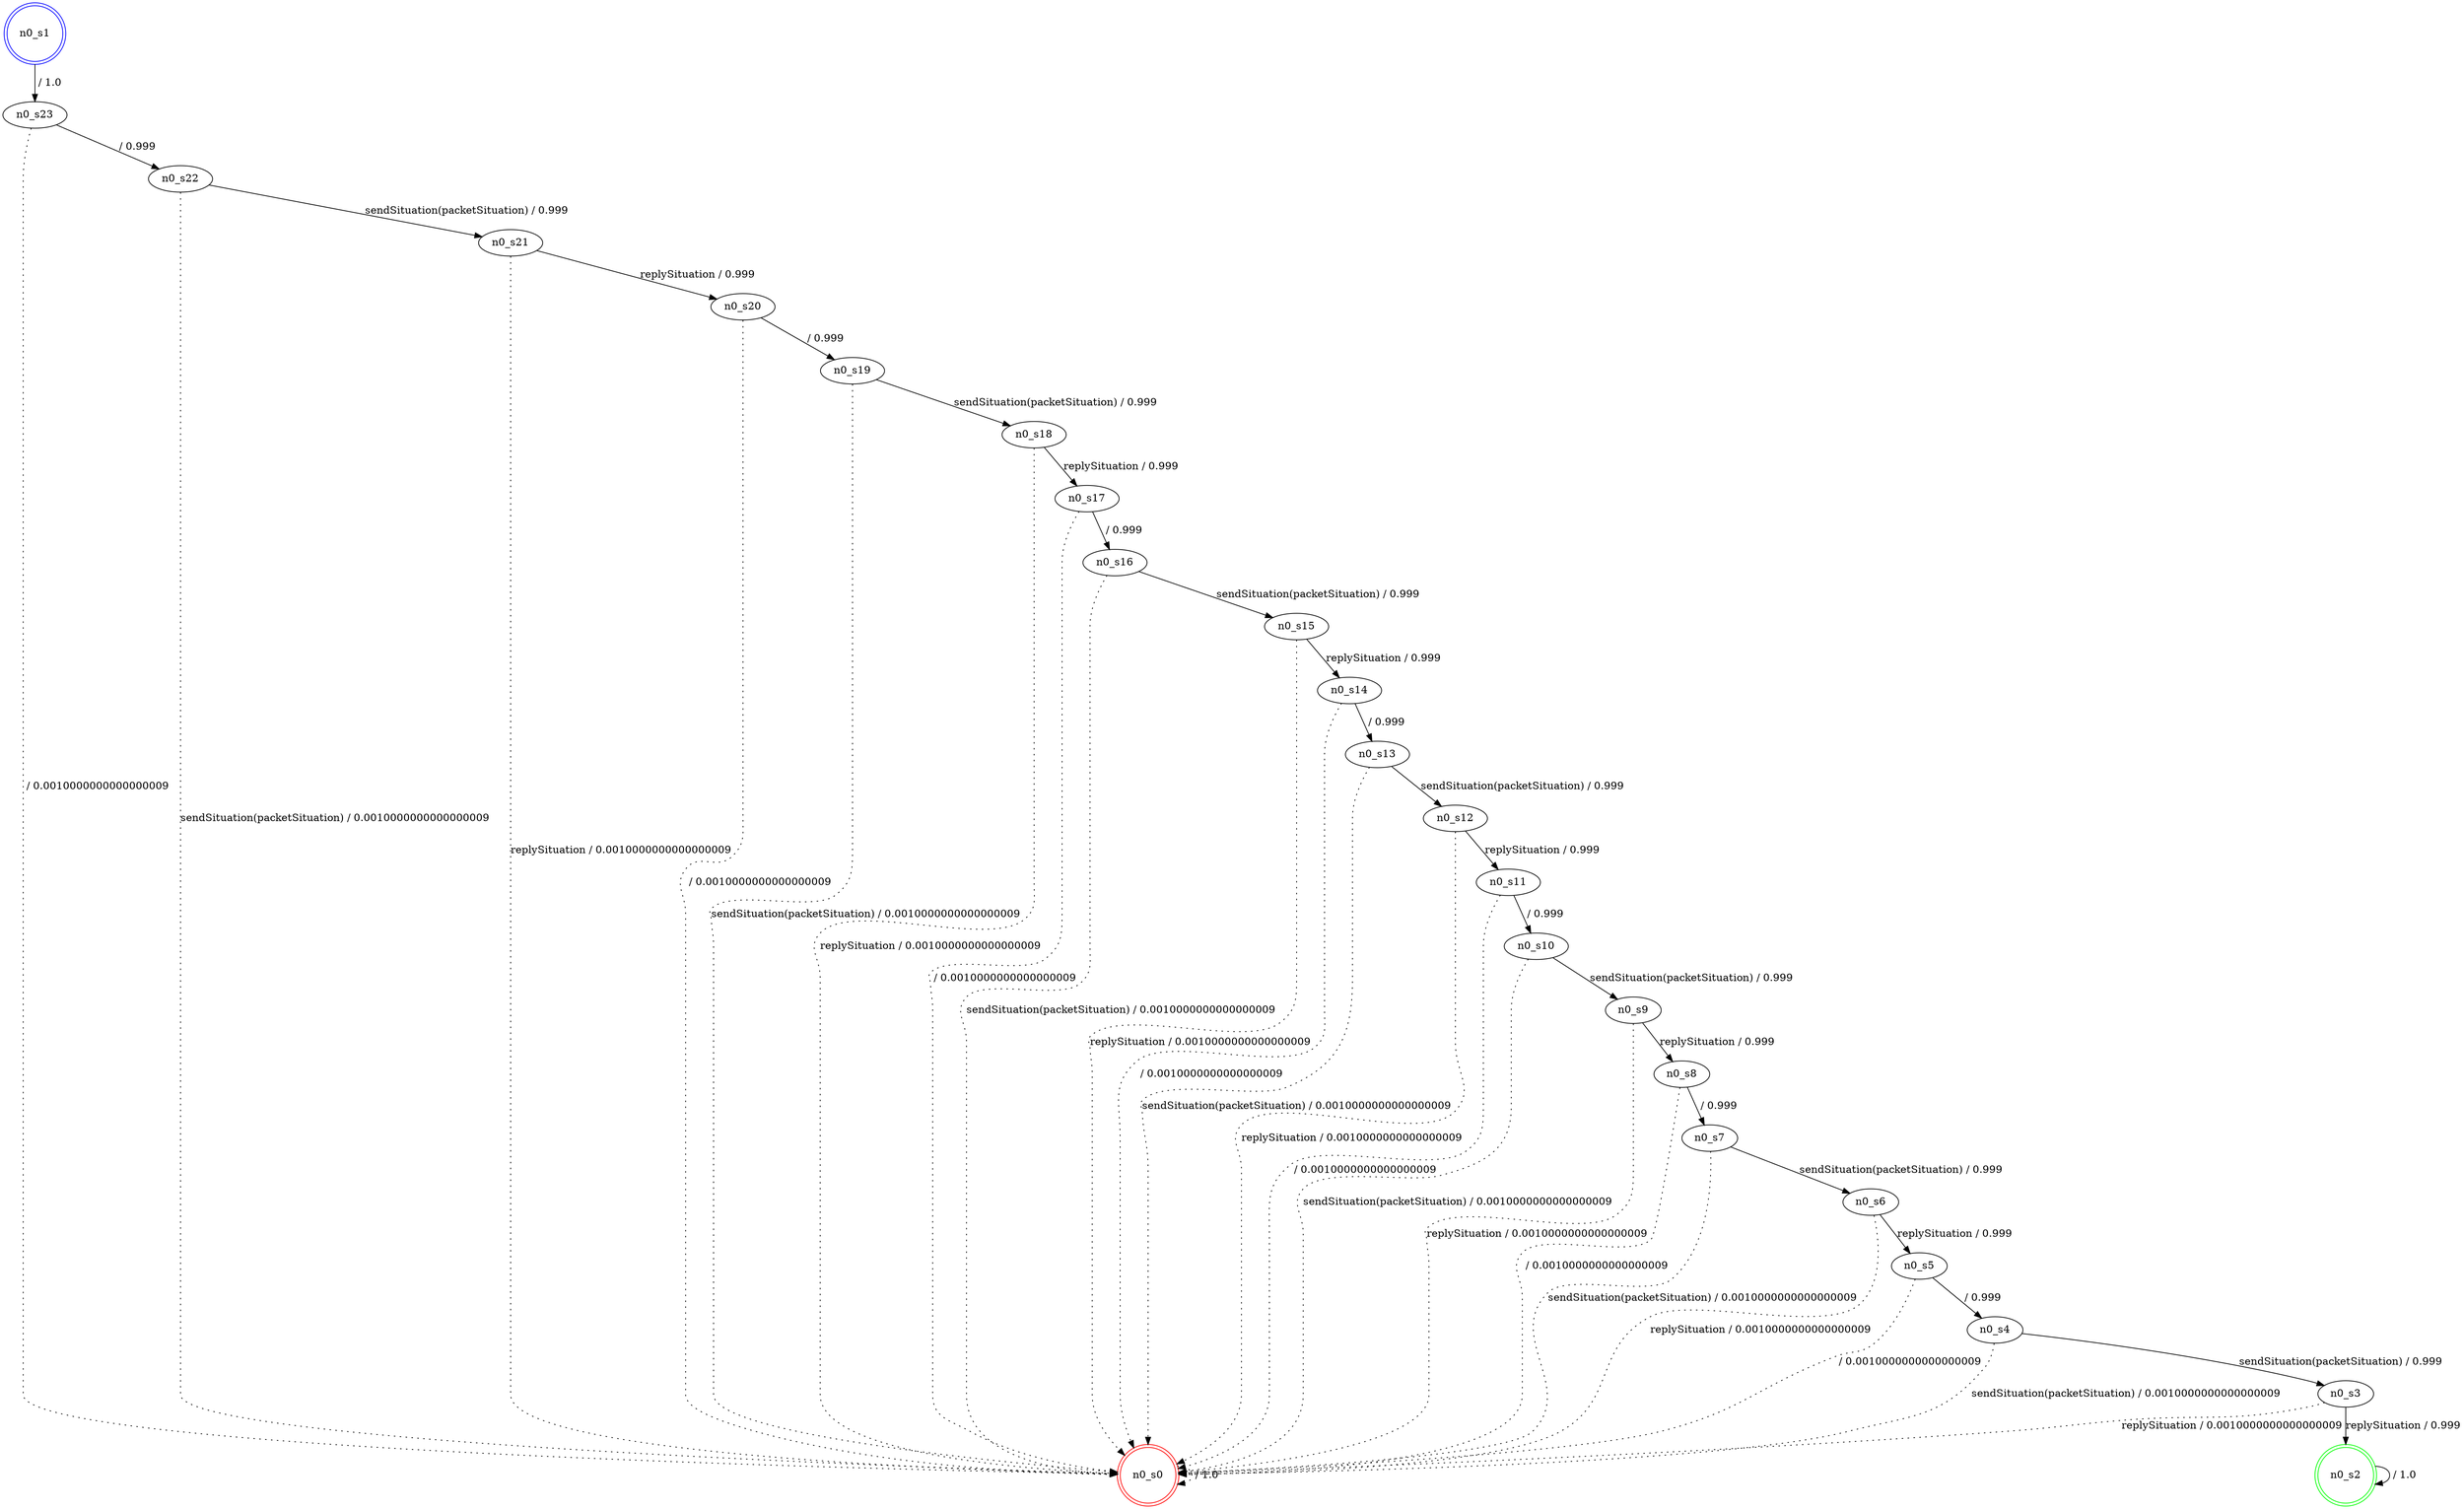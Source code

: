 digraph graphname {
n0_s0 [label="n0_s0",color=red,shape=doublecircle ];
n0_s1 [label="n0_s1",color=blue,shape=doublecircle ];
n0_s2 [label="n0_s2",color=green,shape=doublecircle ];
n0_s3 [label="n0_s3" ];
n0_s4 [label="n0_s4" ];
n0_s5 [label="n0_s5" ];
n0_s6 [label="n0_s6" ];
n0_s7 [label="n0_s7" ];
n0_s8 [label="n0_s8" ];
n0_s9 [label="n0_s9" ];
n0_s10 [label="n0_s10" ];
n0_s11 [label="n0_s11" ];
n0_s12 [label="n0_s12" ];
n0_s13 [label="n0_s13" ];
n0_s14 [label="n0_s14" ];
n0_s15 [label="n0_s15" ];
n0_s16 [label="n0_s16" ];
n0_s17 [label="n0_s17" ];
n0_s18 [label="n0_s18" ];
n0_s19 [label="n0_s19" ];
n0_s20 [label="n0_s20" ];
n0_s21 [label="n0_s21" ];
n0_s22 [label="n0_s22" ];
n0_s23 [label="n0_s23" ];
n0_s0 -> n0_s0 [label=" / 1.0", style=dotted];
n0_s1 -> n0_s23 [label=" / 1.0"];
n0_s2 -> n0_s2 [label=" / 1.0"];
n0_s3 -> n0_s2 [label="replySituation / 0.999"];
n0_s3 -> n0_s0 [label="replySituation / 0.0010000000000000009", style=dotted];
n0_s4 -> n0_s3 [label="sendSituation(packetSituation) / 0.999"];
n0_s4 -> n0_s0 [label="sendSituation(packetSituation) / 0.0010000000000000009", style=dotted];
n0_s5 -> n0_s4 [label=" / 0.999"];
n0_s5 -> n0_s0 [label=" / 0.0010000000000000009", style=dotted];
n0_s6 -> n0_s5 [label="replySituation / 0.999"];
n0_s6 -> n0_s0 [label="replySituation / 0.0010000000000000009", style=dotted];
n0_s7 -> n0_s6 [label="sendSituation(packetSituation) / 0.999"];
n0_s7 -> n0_s0 [label="sendSituation(packetSituation) / 0.0010000000000000009", style=dotted];
n0_s8 -> n0_s7 [label=" / 0.999"];
n0_s8 -> n0_s0 [label=" / 0.0010000000000000009", style=dotted];
n0_s9 -> n0_s8 [label="replySituation / 0.999"];
n0_s9 -> n0_s0 [label="replySituation / 0.0010000000000000009", style=dotted];
n0_s10 -> n0_s9 [label="sendSituation(packetSituation) / 0.999"];
n0_s10 -> n0_s0 [label="sendSituation(packetSituation) / 0.0010000000000000009", style=dotted];
n0_s11 -> n0_s10 [label=" / 0.999"];
n0_s11 -> n0_s0 [label=" / 0.0010000000000000009", style=dotted];
n0_s12 -> n0_s11 [label="replySituation / 0.999"];
n0_s12 -> n0_s0 [label="replySituation / 0.0010000000000000009", style=dotted];
n0_s13 -> n0_s12 [label="sendSituation(packetSituation) / 0.999"];
n0_s13 -> n0_s0 [label="sendSituation(packetSituation) / 0.0010000000000000009", style=dotted];
n0_s14 -> n0_s13 [label=" / 0.999"];
n0_s14 -> n0_s0 [label=" / 0.0010000000000000009", style=dotted];
n0_s15 -> n0_s14 [label="replySituation / 0.999"];
n0_s15 -> n0_s0 [label="replySituation / 0.0010000000000000009", style=dotted];
n0_s16 -> n0_s15 [label="sendSituation(packetSituation) / 0.999"];
n0_s16 -> n0_s0 [label="sendSituation(packetSituation) / 0.0010000000000000009", style=dotted];
n0_s17 -> n0_s16 [label=" / 0.999"];
n0_s17 -> n0_s0 [label=" / 0.0010000000000000009", style=dotted];
n0_s18 -> n0_s17 [label="replySituation / 0.999"];
n0_s18 -> n0_s0 [label="replySituation / 0.0010000000000000009", style=dotted];
n0_s19 -> n0_s18 [label="sendSituation(packetSituation) / 0.999"];
n0_s19 -> n0_s0 [label="sendSituation(packetSituation) / 0.0010000000000000009", style=dotted];
n0_s20 -> n0_s19 [label=" / 0.999"];
n0_s20 -> n0_s0 [label=" / 0.0010000000000000009", style=dotted];
n0_s21 -> n0_s20 [label="replySituation / 0.999"];
n0_s21 -> n0_s0 [label="replySituation / 0.0010000000000000009", style=dotted];
n0_s22 -> n0_s21 [label="sendSituation(packetSituation) / 0.999"];
n0_s22 -> n0_s0 [label="sendSituation(packetSituation) / 0.0010000000000000009", style=dotted];
n0_s23 -> n0_s22 [label=" / 0.999"];
n0_s23 -> n0_s0 [label=" / 0.0010000000000000009", style=dotted];
}